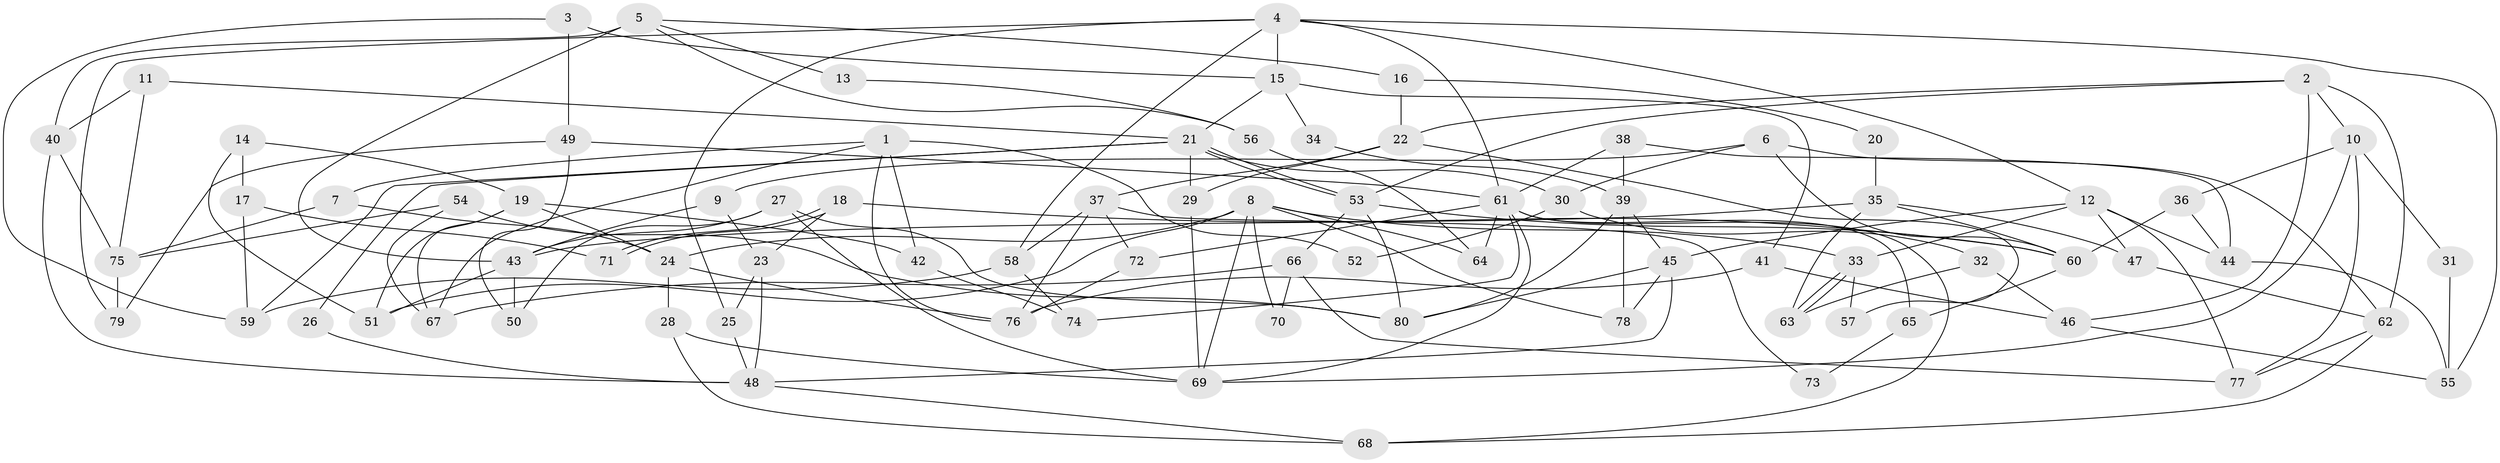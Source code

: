 // Generated by graph-tools (version 1.1) at 2025/36/03/09/25 02:36:16]
// undirected, 80 vertices, 160 edges
graph export_dot {
graph [start="1"]
  node [color=gray90,style=filled];
  1;
  2;
  3;
  4;
  5;
  6;
  7;
  8;
  9;
  10;
  11;
  12;
  13;
  14;
  15;
  16;
  17;
  18;
  19;
  20;
  21;
  22;
  23;
  24;
  25;
  26;
  27;
  28;
  29;
  30;
  31;
  32;
  33;
  34;
  35;
  36;
  37;
  38;
  39;
  40;
  41;
  42;
  43;
  44;
  45;
  46;
  47;
  48;
  49;
  50;
  51;
  52;
  53;
  54;
  55;
  56;
  57;
  58;
  59;
  60;
  61;
  62;
  63;
  64;
  65;
  66;
  67;
  68;
  69;
  70;
  71;
  72;
  73;
  74;
  75;
  76;
  77;
  78;
  79;
  80;
  1 -- 67;
  1 -- 7;
  1 -- 42;
  1 -- 52;
  1 -- 76;
  2 -- 53;
  2 -- 10;
  2 -- 22;
  2 -- 46;
  2 -- 62;
  3 -- 15;
  3 -- 49;
  3 -- 59;
  4 -- 79;
  4 -- 61;
  4 -- 12;
  4 -- 15;
  4 -- 25;
  4 -- 55;
  4 -- 58;
  5 -- 43;
  5 -- 40;
  5 -- 13;
  5 -- 16;
  5 -- 56;
  6 -- 30;
  6 -- 62;
  6 -- 9;
  6 -- 60;
  7 -- 24;
  7 -- 75;
  8 -- 69;
  8 -- 33;
  8 -- 24;
  8 -- 51;
  8 -- 64;
  8 -- 70;
  8 -- 78;
  9 -- 23;
  9 -- 43;
  10 -- 69;
  10 -- 77;
  10 -- 31;
  10 -- 36;
  11 -- 40;
  11 -- 21;
  11 -- 75;
  12 -- 47;
  12 -- 33;
  12 -- 44;
  12 -- 45;
  12 -- 77;
  13 -- 56;
  14 -- 51;
  14 -- 19;
  14 -- 17;
  15 -- 21;
  15 -- 34;
  15 -- 41;
  16 -- 22;
  16 -- 20;
  17 -- 59;
  17 -- 71;
  18 -- 71;
  18 -- 71;
  18 -- 60;
  18 -- 23;
  19 -- 24;
  19 -- 51;
  19 -- 42;
  19 -- 67;
  20 -- 35;
  21 -- 59;
  21 -- 53;
  21 -- 53;
  21 -- 26;
  21 -- 29;
  21 -- 30;
  22 -- 29;
  22 -- 37;
  22 -- 57;
  23 -- 48;
  23 -- 25;
  24 -- 76;
  24 -- 28;
  25 -- 48;
  26 -- 48;
  27 -- 80;
  27 -- 69;
  27 -- 43;
  27 -- 50;
  28 -- 68;
  28 -- 69;
  29 -- 69;
  30 -- 32;
  30 -- 52;
  31 -- 55;
  32 -- 63;
  32 -- 46;
  33 -- 63;
  33 -- 63;
  33 -- 57;
  34 -- 39;
  35 -- 43;
  35 -- 60;
  35 -- 47;
  35 -- 63;
  36 -- 44;
  36 -- 60;
  37 -- 58;
  37 -- 72;
  37 -- 73;
  37 -- 76;
  38 -- 39;
  38 -- 44;
  38 -- 61;
  39 -- 45;
  39 -- 80;
  39 -- 78;
  40 -- 48;
  40 -- 75;
  41 -- 76;
  41 -- 46;
  42 -- 74;
  43 -- 50;
  43 -- 51;
  44 -- 55;
  45 -- 78;
  45 -- 48;
  45 -- 80;
  46 -- 55;
  47 -- 62;
  48 -- 68;
  49 -- 61;
  49 -- 50;
  49 -- 79;
  53 -- 60;
  53 -- 66;
  53 -- 80;
  54 -- 80;
  54 -- 67;
  54 -- 75;
  56 -- 64;
  58 -- 74;
  58 -- 59;
  60 -- 65;
  61 -- 72;
  61 -- 64;
  61 -- 65;
  61 -- 68;
  61 -- 69;
  61 -- 74;
  62 -- 68;
  62 -- 77;
  65 -- 73;
  66 -- 77;
  66 -- 67;
  66 -- 70;
  72 -- 76;
  75 -- 79;
}
